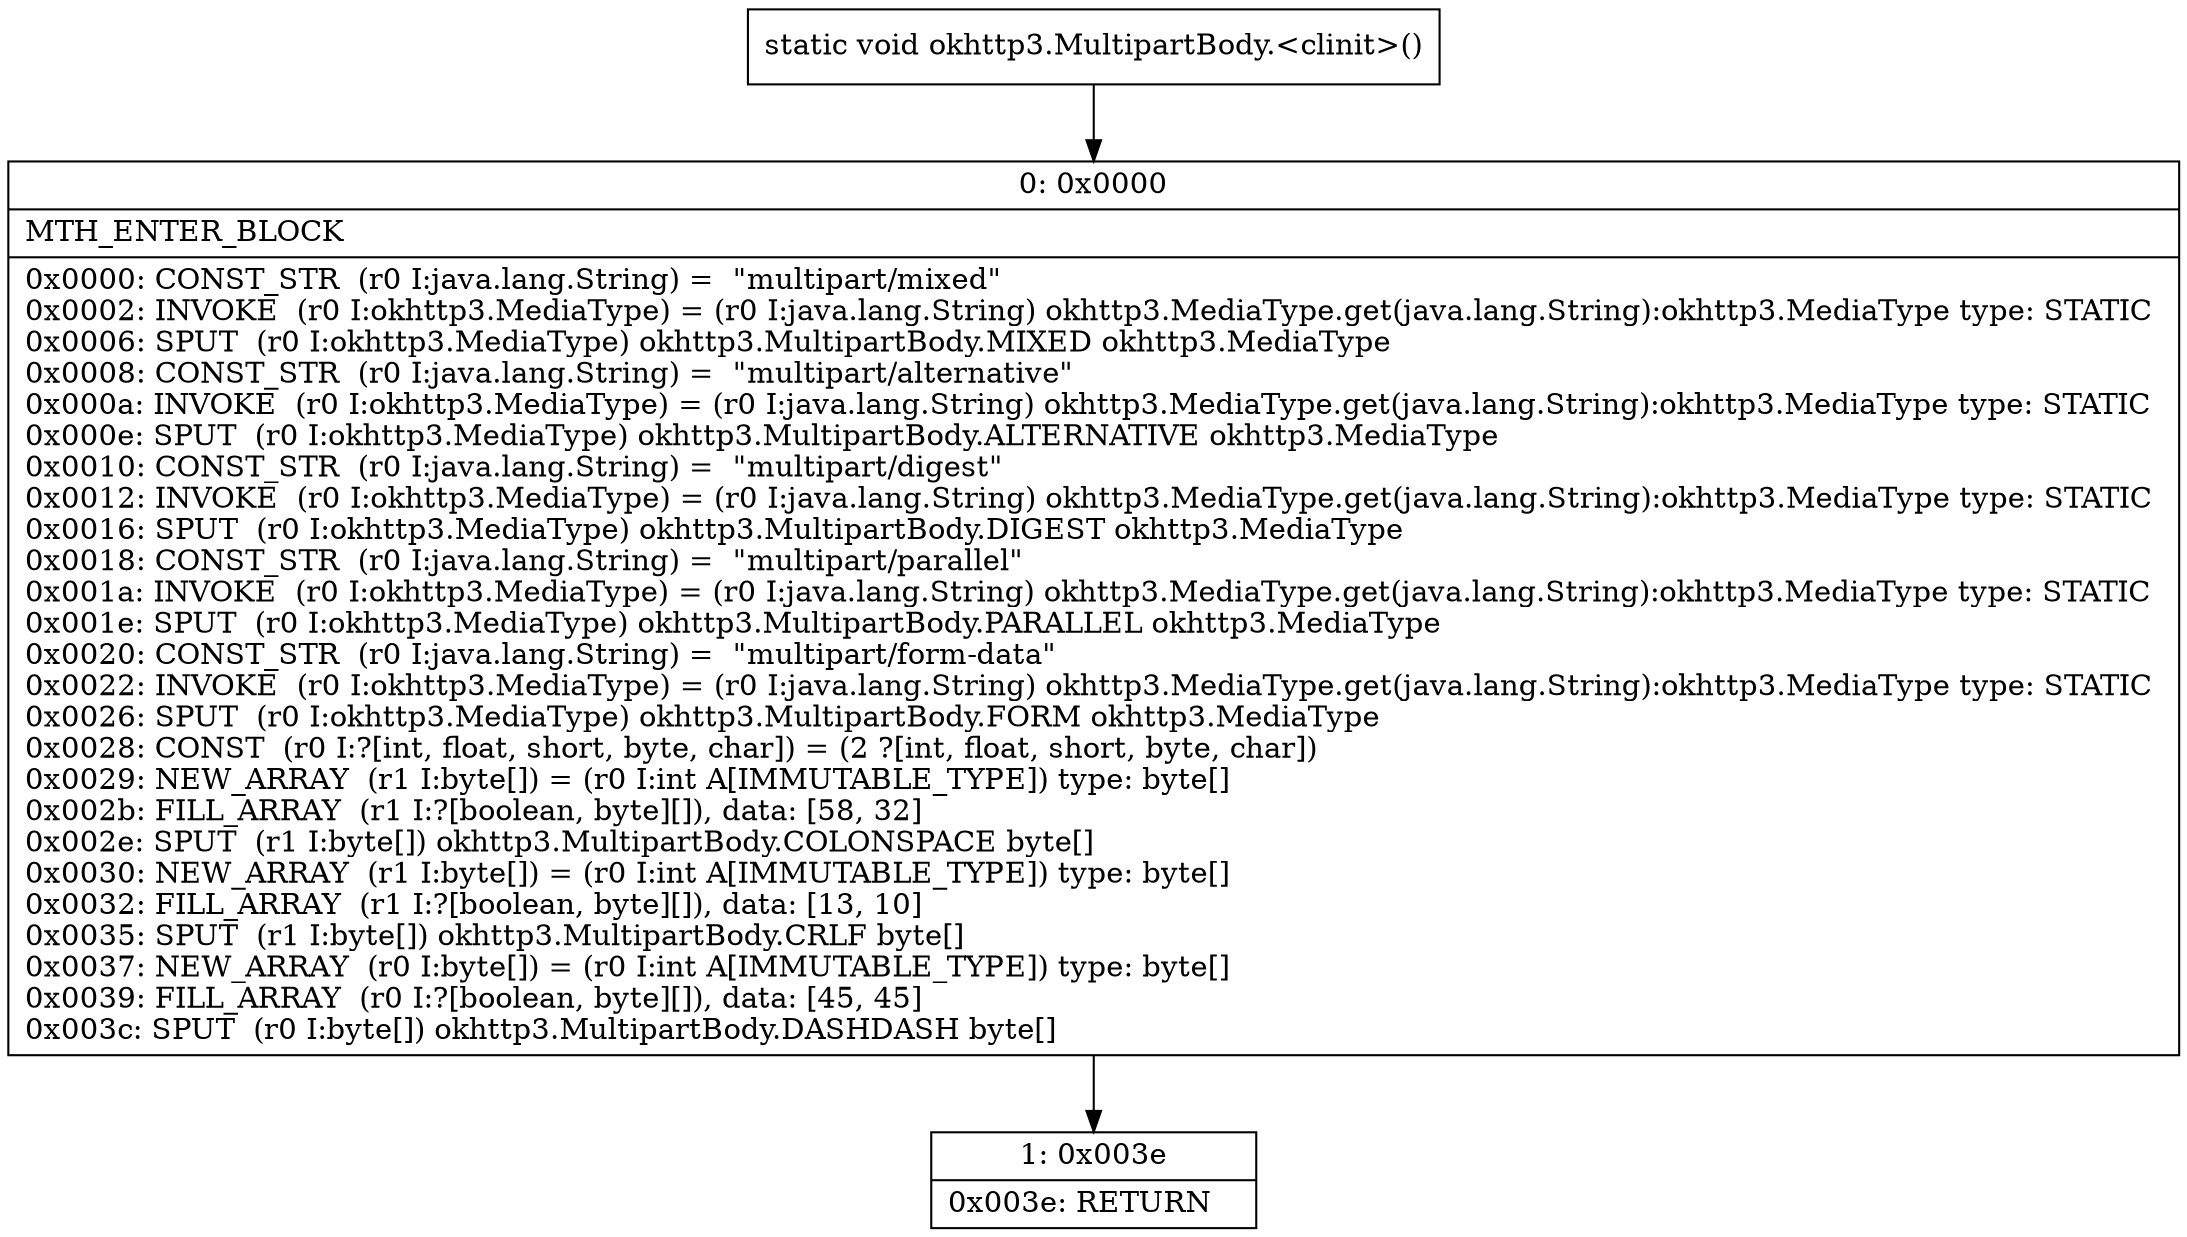 digraph "CFG forokhttp3.MultipartBody.\<clinit\>()V" {
Node_0 [shape=record,label="{0\:\ 0x0000|MTH_ENTER_BLOCK\l|0x0000: CONST_STR  (r0 I:java.lang.String) =  \"multipart\/mixed\" \l0x0002: INVOKE  (r0 I:okhttp3.MediaType) = (r0 I:java.lang.String) okhttp3.MediaType.get(java.lang.String):okhttp3.MediaType type: STATIC \l0x0006: SPUT  (r0 I:okhttp3.MediaType) okhttp3.MultipartBody.MIXED okhttp3.MediaType \l0x0008: CONST_STR  (r0 I:java.lang.String) =  \"multipart\/alternative\" \l0x000a: INVOKE  (r0 I:okhttp3.MediaType) = (r0 I:java.lang.String) okhttp3.MediaType.get(java.lang.String):okhttp3.MediaType type: STATIC \l0x000e: SPUT  (r0 I:okhttp3.MediaType) okhttp3.MultipartBody.ALTERNATIVE okhttp3.MediaType \l0x0010: CONST_STR  (r0 I:java.lang.String) =  \"multipart\/digest\" \l0x0012: INVOKE  (r0 I:okhttp3.MediaType) = (r0 I:java.lang.String) okhttp3.MediaType.get(java.lang.String):okhttp3.MediaType type: STATIC \l0x0016: SPUT  (r0 I:okhttp3.MediaType) okhttp3.MultipartBody.DIGEST okhttp3.MediaType \l0x0018: CONST_STR  (r0 I:java.lang.String) =  \"multipart\/parallel\" \l0x001a: INVOKE  (r0 I:okhttp3.MediaType) = (r0 I:java.lang.String) okhttp3.MediaType.get(java.lang.String):okhttp3.MediaType type: STATIC \l0x001e: SPUT  (r0 I:okhttp3.MediaType) okhttp3.MultipartBody.PARALLEL okhttp3.MediaType \l0x0020: CONST_STR  (r0 I:java.lang.String) =  \"multipart\/form\-data\" \l0x0022: INVOKE  (r0 I:okhttp3.MediaType) = (r0 I:java.lang.String) okhttp3.MediaType.get(java.lang.String):okhttp3.MediaType type: STATIC \l0x0026: SPUT  (r0 I:okhttp3.MediaType) okhttp3.MultipartBody.FORM okhttp3.MediaType \l0x0028: CONST  (r0 I:?[int, float, short, byte, char]) = (2 ?[int, float, short, byte, char]) \l0x0029: NEW_ARRAY  (r1 I:byte[]) = (r0 I:int A[IMMUTABLE_TYPE]) type: byte[] \l0x002b: FILL_ARRAY  (r1 I:?[boolean, byte][]), data: [58, 32] \l0x002e: SPUT  (r1 I:byte[]) okhttp3.MultipartBody.COLONSPACE byte[] \l0x0030: NEW_ARRAY  (r1 I:byte[]) = (r0 I:int A[IMMUTABLE_TYPE]) type: byte[] \l0x0032: FILL_ARRAY  (r1 I:?[boolean, byte][]), data: [13, 10] \l0x0035: SPUT  (r1 I:byte[]) okhttp3.MultipartBody.CRLF byte[] \l0x0037: NEW_ARRAY  (r0 I:byte[]) = (r0 I:int A[IMMUTABLE_TYPE]) type: byte[] \l0x0039: FILL_ARRAY  (r0 I:?[boolean, byte][]), data: [45, 45] \l0x003c: SPUT  (r0 I:byte[]) okhttp3.MultipartBody.DASHDASH byte[] \l}"];
Node_1 [shape=record,label="{1\:\ 0x003e|0x003e: RETURN   \l}"];
MethodNode[shape=record,label="{static void okhttp3.MultipartBody.\<clinit\>() }"];
MethodNode -> Node_0;
Node_0 -> Node_1;
}

